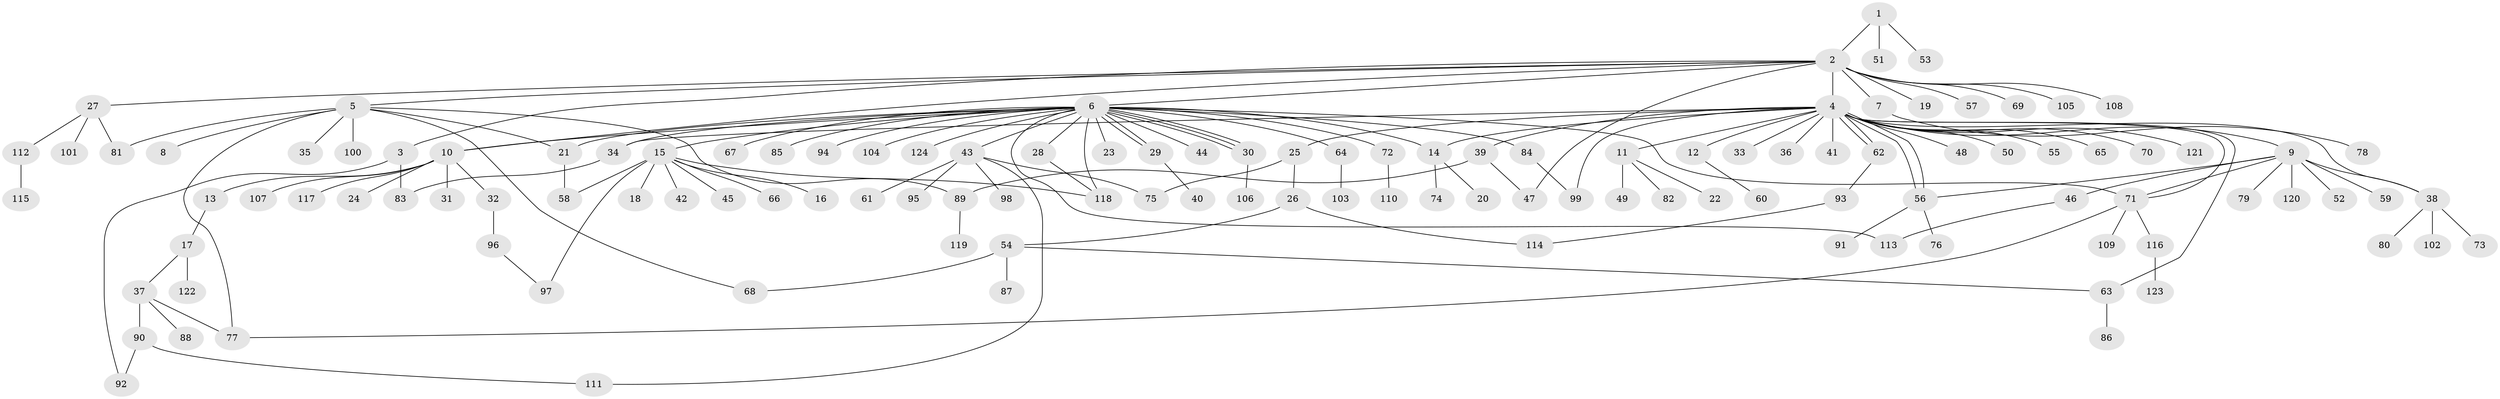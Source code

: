 // Generated by graph-tools (version 1.1) at 2025/11/02/27/25 16:11:13]
// undirected, 124 vertices, 154 edges
graph export_dot {
graph [start="1"]
  node [color=gray90,style=filled];
  1;
  2;
  3;
  4;
  5;
  6;
  7;
  8;
  9;
  10;
  11;
  12;
  13;
  14;
  15;
  16;
  17;
  18;
  19;
  20;
  21;
  22;
  23;
  24;
  25;
  26;
  27;
  28;
  29;
  30;
  31;
  32;
  33;
  34;
  35;
  36;
  37;
  38;
  39;
  40;
  41;
  42;
  43;
  44;
  45;
  46;
  47;
  48;
  49;
  50;
  51;
  52;
  53;
  54;
  55;
  56;
  57;
  58;
  59;
  60;
  61;
  62;
  63;
  64;
  65;
  66;
  67;
  68;
  69;
  70;
  71;
  72;
  73;
  74;
  75;
  76;
  77;
  78;
  79;
  80;
  81;
  82;
  83;
  84;
  85;
  86;
  87;
  88;
  89;
  90;
  91;
  92;
  93;
  94;
  95;
  96;
  97;
  98;
  99;
  100;
  101;
  102;
  103;
  104;
  105;
  106;
  107;
  108;
  109;
  110;
  111;
  112;
  113;
  114;
  115;
  116;
  117;
  118;
  119;
  120;
  121;
  122;
  123;
  124;
  1 -- 2;
  1 -- 51;
  1 -- 53;
  2 -- 3;
  2 -- 4;
  2 -- 5;
  2 -- 6;
  2 -- 7;
  2 -- 10;
  2 -- 19;
  2 -- 27;
  2 -- 47;
  2 -- 57;
  2 -- 69;
  2 -- 105;
  2 -- 108;
  3 -- 83;
  3 -- 92;
  4 -- 9;
  4 -- 11;
  4 -- 12;
  4 -- 14;
  4 -- 25;
  4 -- 33;
  4 -- 34;
  4 -- 36;
  4 -- 38;
  4 -- 39;
  4 -- 41;
  4 -- 48;
  4 -- 50;
  4 -- 55;
  4 -- 56;
  4 -- 56;
  4 -- 62;
  4 -- 62;
  4 -- 63;
  4 -- 65;
  4 -- 70;
  4 -- 71;
  4 -- 99;
  4 -- 121;
  5 -- 8;
  5 -- 21;
  5 -- 35;
  5 -- 68;
  5 -- 77;
  5 -- 81;
  5 -- 89;
  5 -- 100;
  6 -- 10;
  6 -- 14;
  6 -- 15;
  6 -- 21;
  6 -- 23;
  6 -- 28;
  6 -- 29;
  6 -- 29;
  6 -- 30;
  6 -- 30;
  6 -- 30;
  6 -- 34;
  6 -- 43;
  6 -- 44;
  6 -- 64;
  6 -- 67;
  6 -- 71;
  6 -- 72;
  6 -- 84;
  6 -- 85;
  6 -- 94;
  6 -- 104;
  6 -- 113;
  6 -- 118;
  6 -- 124;
  7 -- 78;
  9 -- 38;
  9 -- 46;
  9 -- 52;
  9 -- 56;
  9 -- 59;
  9 -- 71;
  9 -- 79;
  9 -- 120;
  10 -- 13;
  10 -- 24;
  10 -- 31;
  10 -- 32;
  10 -- 107;
  10 -- 117;
  11 -- 22;
  11 -- 49;
  11 -- 82;
  12 -- 60;
  13 -- 17;
  14 -- 20;
  14 -- 74;
  15 -- 16;
  15 -- 18;
  15 -- 42;
  15 -- 45;
  15 -- 58;
  15 -- 66;
  15 -- 97;
  15 -- 118;
  17 -- 37;
  17 -- 122;
  21 -- 58;
  25 -- 26;
  25 -- 75;
  26 -- 54;
  26 -- 114;
  27 -- 81;
  27 -- 101;
  27 -- 112;
  28 -- 118;
  29 -- 40;
  30 -- 106;
  32 -- 96;
  34 -- 83;
  37 -- 77;
  37 -- 88;
  37 -- 90;
  38 -- 73;
  38 -- 80;
  38 -- 102;
  39 -- 47;
  39 -- 89;
  43 -- 61;
  43 -- 75;
  43 -- 95;
  43 -- 98;
  43 -- 111;
  46 -- 113;
  54 -- 63;
  54 -- 68;
  54 -- 87;
  56 -- 76;
  56 -- 91;
  62 -- 93;
  63 -- 86;
  64 -- 103;
  71 -- 77;
  71 -- 109;
  71 -- 116;
  72 -- 110;
  84 -- 99;
  89 -- 119;
  90 -- 92;
  90 -- 111;
  93 -- 114;
  96 -- 97;
  112 -- 115;
  116 -- 123;
}
